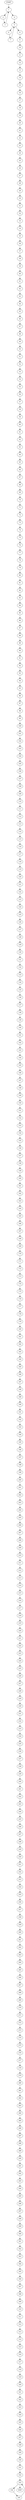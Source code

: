 digraph { 
0 [label="START"];
1;
2;
3;
4;
5;
6;
7;
8;
9;
10;
11;
12;
13;
14;
15;
16;
17;
18;
19;
20;
21;
22;
23;
24;
25;
26;
27;
28;
29;
30;
31;
32;
33;
34;
35;
36;
37;
38;
39;
40;
41;
42;
43;
44;
45;
46;
47;
48;
49;
50;
51;
52;
53;
54;
55;
56;
57;
58;
59;
60;
61;
62;
63;
64;
65;
66;
67;
68;
69;
70;
71;
72;
73;
74;
75;
76;
77;
78;
79;
80;
81;
82;
83;
84;
85;
86;
87;
88;
89;
90;
91;
92;
93;
94;
95;
96;
97;
98;
99;
100;
101;
102;
103;
104;
105;
106;
107;
108;
109;
110;
111;
112;
113;
114;
115;
116;
117;
118;
119;
120;
121;
122;
123;
124;
125;
126;
127;
128;
129;
130;
131;
132;
133;
134;
135;
136;
137;
138;
139;
140;
141;
142;
143;
144;
145;
146;
147;
148;
149;
150;
151;
152;
153;
154;
155;
156;
157;
158;
159;
160;
161;
162;
163;
164;
165;
166;
167;
168;
169;
170;
171;
172;
173;
174;
175;
176;
177;
178;
179;
180;
181;
182;
183;
184;
185;
186;
187;
188;
189;
190;
191;
192;
193;
194;
195;
196;
197;
198;
199;
200;
201;
202;
203;
204;
205;
206;
207;
208;
209;
210;
211;
212;
213;
214;
215;
216;
217;
218;
219;
220;
221;
222;
223;
224;
225;
226;
227;
228;
229;
230;
231;
232;
233;
234;
235;
236;
237;
238;
239;
240;
241;
242;
243;
244;
245;
246;
247;
248;
249;
250;
251;
252;
253;
254;
255;
256;
257;
258;
259;
260;
261;
262;
263;
264;
265;
266;
267;
268;
269;
270;
271;
272;
273;
274;
275;
276;
277;
278;
279;
280;
281;
282;
283;
284;
285;
286;
287;
288;
289;
290;
291;
292;
293;
294;
295;
296;
297;
298;
299;
300;
301;
302;
303;
304;
305;
306;
307;
308;
309;
310;
311;
312;
313;
314;
315;
316;
317;
318;
319;
320;
321;
322;
323;
324;
325;
326;
327;
328;
329;
330;
331;
332;
333;
334;
335;
336[label="EXIT"];
0 -> 1;
1 -> 2;
1 -> 4;
2 -> 3;
3 -> 1;
4 -> 5;
5 -> 6;
5 -> 8;
6 -> 7;
7 -> 5;
8 -> 9;
9 -> 10;
10 -> 11;
11 -> 12;
12 -> 13;
13 -> 14;
14 -> 15;
15 -> 16;
16 -> 17;
17 -> 18;
18 -> 19;
19 -> 20;
20 -> 21;
21 -> 22;
22 -> 23;
23 -> 24;
24 -> 25;
25 -> 26;
26 -> 27;
27 -> 28;
28 -> 29;
29 -> 30;
30 -> 31;
31 -> 32;
32 -> 33;
33 -> 34;
34 -> 35;
35 -> 36;
36 -> 37;
37 -> 38;
38 -> 39;
39 -> 40;
40 -> 41;
41 -> 42;
42 -> 43;
43 -> 44;
44 -> 45;
45 -> 46;
46 -> 47;
47 -> 48;
48 -> 49;
49 -> 50;
50 -> 51;
51 -> 52;
52 -> 53;
53 -> 54;
54 -> 55;
55 -> 56;
56 -> 57;
57 -> 58;
58 -> 59;
59 -> 60;
60 -> 61;
61 -> 62;
62 -> 63;
63 -> 64;
64 -> 65;
65 -> 66;
66 -> 67;
67 -> 68;
68 -> 69;
69 -> 70;
70 -> 71;
71 -> 72;
72 -> 73;
73 -> 74;
74 -> 75;
75 -> 76;
76 -> 77;
77 -> 78;
78 -> 79;
79 -> 80;
80 -> 81;
81 -> 82;
82 -> 83;
83 -> 84;
84 -> 85;
85 -> 86;
86 -> 87;
87 -> 88;
88 -> 89;
89 -> 90;
90 -> 91;
91 -> 92;
92 -> 93;
93 -> 94;
94 -> 95;
95 -> 96;
96 -> 97;
97 -> 98;
98 -> 99;
99 -> 100;
100 -> 101;
101 -> 102;
102 -> 103;
103 -> 104;
104 -> 105;
105 -> 106;
106 -> 107;
107 -> 108;
108 -> 109;
109 -> 110;
110 -> 111;
111 -> 112;
112 -> 113;
113 -> 114;
114 -> 115;
115 -> 116;
116 -> 117;
117 -> 118;
118 -> 119;
119 -> 120;
120 -> 121;
121 -> 122;
122 -> 123;
123 -> 124;
124 -> 125;
125 -> 126;
126 -> 127;
127 -> 128;
128 -> 129;
129 -> 130;
130 -> 131;
131 -> 132;
132 -> 133;
133 -> 134;
134 -> 135;
135 -> 136;
136 -> 137;
137 -> 138;
138 -> 139;
139 -> 140;
140 -> 141;
141 -> 142;
142 -> 143;
143 -> 144;
144 -> 145;
145 -> 146;
146 -> 147;
147 -> 148;
148 -> 149;
149 -> 150;
150 -> 151;
151 -> 152;
152 -> 153;
153 -> 154;
154 -> 155;
155 -> 156;
156 -> 157;
157 -> 158;
158 -> 159;
159 -> 160;
160 -> 161;
161 -> 162;
162 -> 163;
163 -> 164;
164 -> 165;
165 -> 166;
166 -> 167;
167 -> 168;
168 -> 169;
169 -> 170;
170 -> 171;
171 -> 172;
172 -> 173;
173 -> 174;
174 -> 175;
175 -> 176;
176 -> 177;
177 -> 178;
178 -> 179;
179 -> 180;
180 -> 181;
181 -> 182;
182 -> 183;
183 -> 184;
184 -> 185;
185 -> 186;
186 -> 187;
187 -> 188;
188 -> 189;
189 -> 190;
190 -> 191;
191 -> 192;
192 -> 193;
193 -> 194;
194 -> 195;
195 -> 196;
196 -> 197;
197 -> 198;
198 -> 199;
199 -> 200;
200 -> 201;
201 -> 202;
202 -> 203;
203 -> 204;
204 -> 205;
205 -> 206;
206 -> 207;
207 -> 208;
208 -> 209;
209 -> 210;
210 -> 211;
211 -> 212;
212 -> 213;
213 -> 214;
214 -> 215;
215 -> 216;
216 -> 217;
217 -> 218;
218 -> 219;
219 -> 220;
220 -> 221;
221 -> 222;
222 -> 223;
223 -> 224;
224 -> 225;
225 -> 226;
226 -> 227;
227 -> 228;
228 -> 229;
229 -> 230;
230 -> 231;
231 -> 232;
232 -> 233;
233 -> 234;
234 -> 235;
235 -> 236;
236 -> 237;
237 -> 238;
238 -> 239;
239 -> 240;
240 -> 241;
241 -> 242;
242 -> 243;
243 -> 244;
244 -> 245;
245 -> 246;
246 -> 247;
247 -> 248;
248 -> 249;
249 -> 250;
250 -> 251;
251 -> 252;
252 -> 253;
253 -> 254;
254 -> 255;
255 -> 256;
256 -> 257;
257 -> 258;
258 -> 259;
259 -> 260;
260 -> 261;
261 -> 262;
262 -> 263;
263 -> 264;
264 -> 265;
265 -> 266;
266 -> 267;
267 -> 268;
268 -> 269;
269 -> 270;
270 -> 271;
271 -> 272;
272 -> 273;
273 -> 274;
274 -> 275;
275 -> 276;
276 -> 277;
277 -> 278;
278 -> 279;
279 -> 280;
280 -> 281;
281 -> 282;
282 -> 283;
283 -> 284;
284 -> 285;
285 -> 286;
286 -> 287;
287 -> 288;
288 -> 289;
289 -> 290;
290 -> 291;
291 -> 292;
292 -> 293;
293 -> 294;
294 -> 295;
295 -> 296;
296 -> 297;
297 -> 298;
298 -> 299;
299 -> 300;
300 -> 301;
301 -> 302;
302 -> 303;
303 -> 304;
304 -> 305;
305 -> 306;
306 -> 307;
307 -> 308;
308 -> 309;
309 -> 310;
310 -> 311;
311 -> 312;
312 -> 313;
313 -> 314;
314 -> 315;
315 -> 316;
316 -> 317;
317 -> 318;
318 -> 319;
319 -> 320;
320 -> 321;
321 -> 322;
322 -> 323;
323 -> 324;
324 -> 325;
325 -> 326;
326 -> 327;
327 -> 328;
328 -> 329;
329 -> 330;
330 -> 331;
331 -> 332;
332 -> 333;
333 -> 334;
333 -> 336;
334 -> 335;
335 -> 333;
}